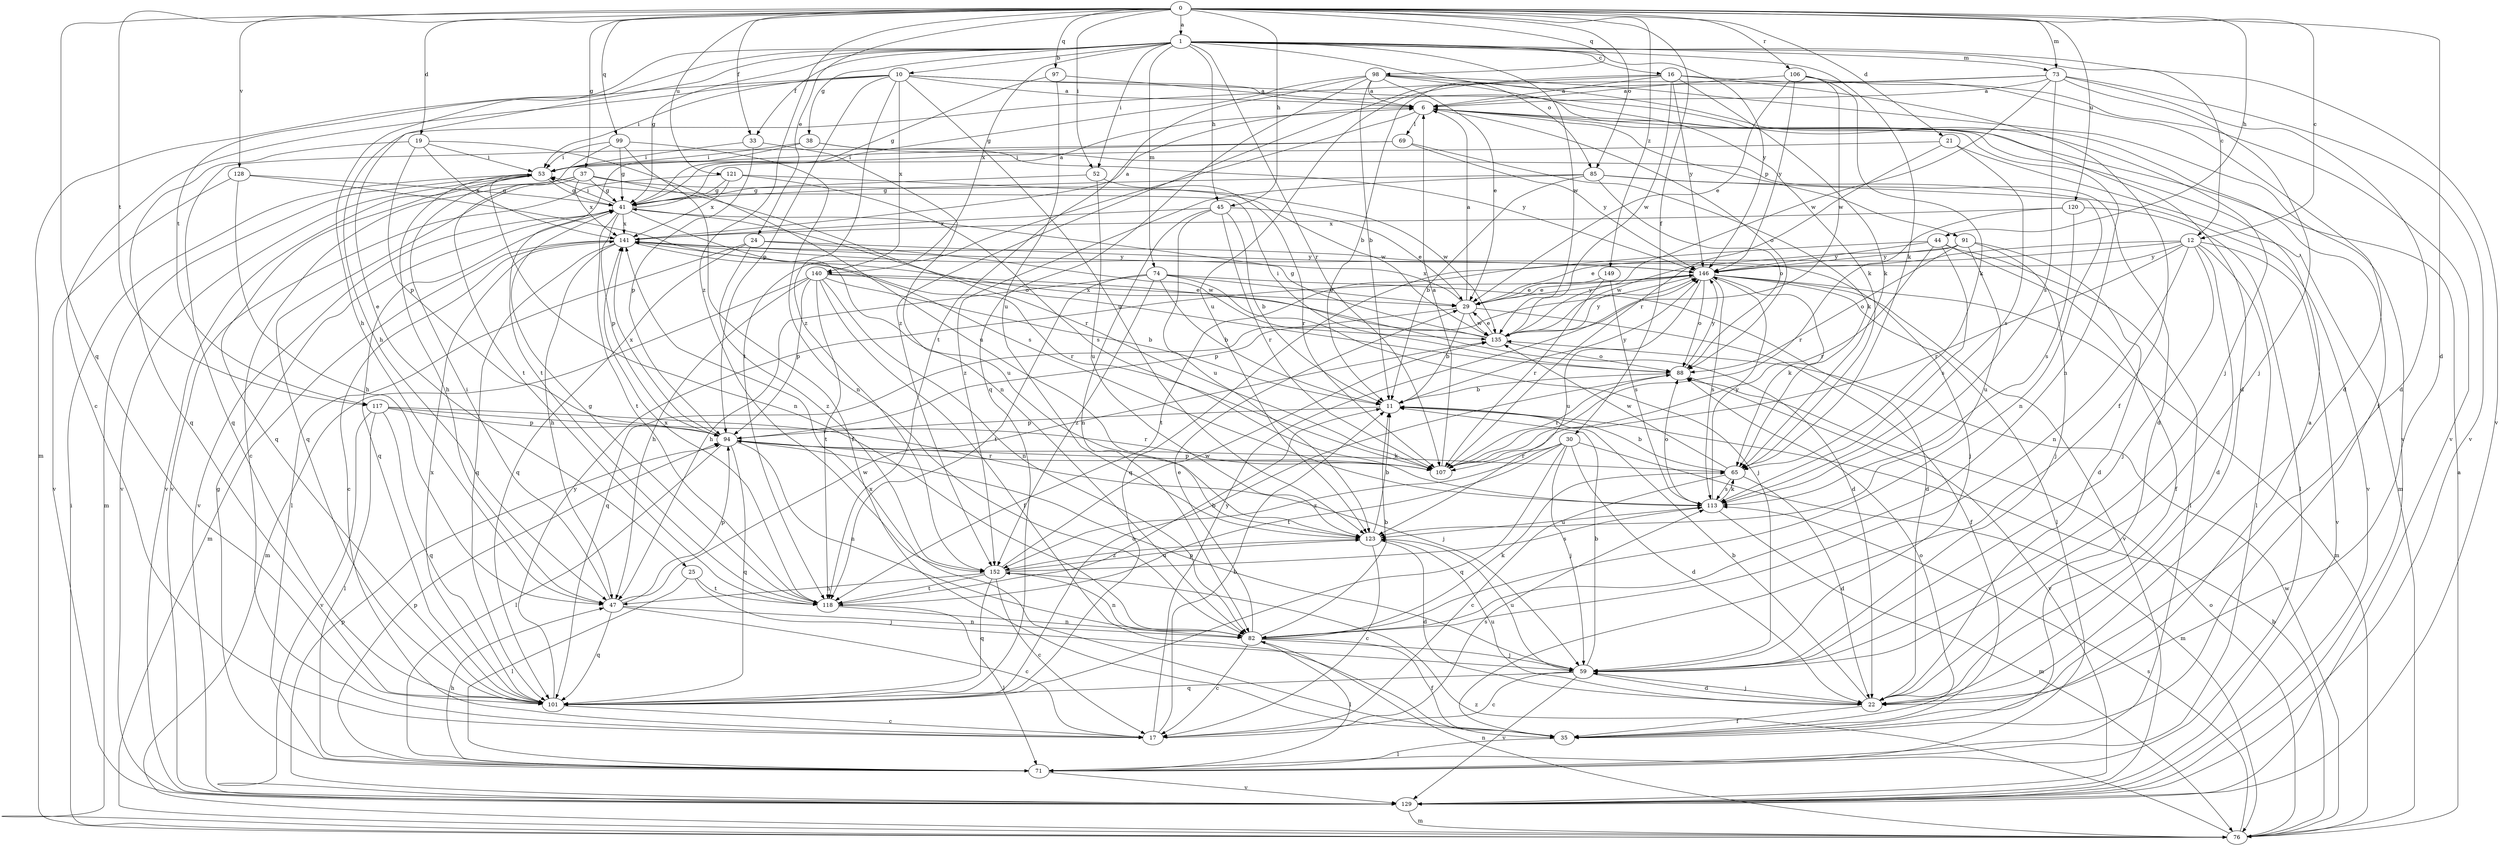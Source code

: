 strict digraph  {
0;
1;
6;
10;
11;
12;
16;
17;
19;
21;
22;
24;
25;
29;
30;
33;
35;
37;
38;
41;
44;
45;
47;
52;
53;
59;
65;
69;
71;
73;
74;
76;
82;
85;
88;
91;
94;
97;
98;
99;
101;
106;
107;
113;
117;
118;
120;
121;
123;
128;
129;
135;
140;
141;
146;
149;
152;
0 -> 1  [label=a];
0 -> 12  [label=c];
0 -> 19  [label=d];
0 -> 21  [label=d];
0 -> 22  [label=d];
0 -> 24  [label=e];
0 -> 30  [label=f];
0 -> 33  [label=f];
0 -> 37  [label=g];
0 -> 44  [label=h];
0 -> 45  [label=h];
0 -> 52  [label=i];
0 -> 73  [label=m];
0 -> 85  [label=o];
0 -> 97  [label=q];
0 -> 98  [label=q];
0 -> 99  [label=q];
0 -> 101  [label=q];
0 -> 106  [label=r];
0 -> 117  [label=t];
0 -> 120  [label=u];
0 -> 121  [label=u];
0 -> 128  [label=v];
0 -> 149  [label=z];
0 -> 152  [label=z];
1 -> 10  [label=b];
1 -> 12  [label=c];
1 -> 16  [label=c];
1 -> 25  [label=e];
1 -> 33  [label=f];
1 -> 38  [label=g];
1 -> 41  [label=g];
1 -> 45  [label=h];
1 -> 47  [label=h];
1 -> 52  [label=i];
1 -> 65  [label=k];
1 -> 73  [label=m];
1 -> 74  [label=m];
1 -> 85  [label=o];
1 -> 107  [label=r];
1 -> 117  [label=t];
1 -> 129  [label=v];
1 -> 135  [label=w];
1 -> 140  [label=x];
1 -> 146  [label=y];
6 -> 69  [label=l];
6 -> 82  [label=n];
6 -> 88  [label=o];
6 -> 91  [label=p];
6 -> 118  [label=t];
10 -> 6  [label=a];
10 -> 17  [label=c];
10 -> 22  [label=d];
10 -> 53  [label=i];
10 -> 59  [label=j];
10 -> 76  [label=m];
10 -> 94  [label=p];
10 -> 123  [label=u];
10 -> 140  [label=x];
10 -> 152  [label=z];
11 -> 94  [label=p];
11 -> 146  [label=y];
12 -> 22  [label=d];
12 -> 29  [label=e];
12 -> 59  [label=j];
12 -> 71  [label=l];
12 -> 82  [label=n];
12 -> 107  [label=r];
12 -> 118  [label=t];
12 -> 129  [label=v];
12 -> 146  [label=y];
16 -> 6  [label=a];
16 -> 22  [label=d];
16 -> 35  [label=f];
16 -> 47  [label=h];
16 -> 65  [label=k];
16 -> 123  [label=u];
16 -> 135  [label=w];
16 -> 146  [label=y];
17 -> 11  [label=b];
17 -> 113  [label=s];
17 -> 146  [label=y];
19 -> 53  [label=i];
19 -> 94  [label=p];
19 -> 101  [label=q];
19 -> 123  [label=u];
19 -> 141  [label=x];
21 -> 53  [label=i];
21 -> 76  [label=m];
21 -> 107  [label=r];
21 -> 113  [label=s];
22 -> 11  [label=b];
22 -> 35  [label=f];
22 -> 59  [label=j];
22 -> 123  [label=u];
24 -> 71  [label=l];
24 -> 101  [label=q];
24 -> 135  [label=w];
24 -> 146  [label=y];
24 -> 152  [label=z];
25 -> 59  [label=j];
25 -> 71  [label=l];
25 -> 118  [label=t];
29 -> 6  [label=a];
29 -> 11  [label=b];
29 -> 35  [label=f];
29 -> 101  [label=q];
29 -> 135  [label=w];
29 -> 141  [label=x];
29 -> 146  [label=y];
30 -> 22  [label=d];
30 -> 59  [label=j];
30 -> 76  [label=m];
30 -> 101  [label=q];
30 -> 107  [label=r];
30 -> 118  [label=t];
30 -> 152  [label=z];
33 -> 53  [label=i];
33 -> 82  [label=n];
33 -> 94  [label=p];
35 -> 6  [label=a];
35 -> 71  [label=l];
35 -> 88  [label=o];
35 -> 141  [label=x];
37 -> 17  [label=c];
37 -> 41  [label=g];
37 -> 101  [label=q];
37 -> 107  [label=r];
37 -> 129  [label=v];
37 -> 135  [label=w];
37 -> 141  [label=x];
38 -> 22  [label=d];
38 -> 53  [label=i];
38 -> 118  [label=t];
38 -> 146  [label=y];
41 -> 6  [label=a];
41 -> 53  [label=i];
41 -> 88  [label=o];
41 -> 94  [label=p];
41 -> 101  [label=q];
41 -> 118  [label=t];
41 -> 123  [label=u];
41 -> 129  [label=v];
41 -> 141  [label=x];
44 -> 35  [label=f];
44 -> 71  [label=l];
44 -> 101  [label=q];
44 -> 107  [label=r];
44 -> 113  [label=s];
44 -> 146  [label=y];
45 -> 11  [label=b];
45 -> 29  [label=e];
45 -> 82  [label=n];
45 -> 107  [label=r];
45 -> 123  [label=u];
45 -> 141  [label=x];
47 -> 17  [label=c];
47 -> 53  [label=i];
47 -> 82  [label=n];
47 -> 94  [label=p];
47 -> 101  [label=q];
47 -> 135  [label=w];
52 -> 41  [label=g];
52 -> 107  [label=r];
52 -> 123  [label=u];
53 -> 41  [label=g];
53 -> 47  [label=h];
53 -> 76  [label=m];
53 -> 82  [label=n];
53 -> 101  [label=q];
53 -> 129  [label=v];
59 -> 11  [label=b];
59 -> 17  [label=c];
59 -> 22  [label=d];
59 -> 94  [label=p];
59 -> 101  [label=q];
59 -> 123  [label=u];
59 -> 129  [label=v];
65 -> 11  [label=b];
65 -> 17  [label=c];
65 -> 22  [label=d];
65 -> 113  [label=s];
65 -> 135  [label=w];
69 -> 53  [label=i];
69 -> 65  [label=k];
69 -> 101  [label=q];
69 -> 146  [label=y];
71 -> 41  [label=g];
71 -> 47  [label=h];
71 -> 94  [label=p];
71 -> 129  [label=v];
73 -> 6  [label=a];
73 -> 11  [label=b];
73 -> 22  [label=d];
73 -> 59  [label=j];
73 -> 113  [label=s];
73 -> 129  [label=v];
73 -> 135  [label=w];
73 -> 152  [label=z];
74 -> 11  [label=b];
74 -> 22  [label=d];
74 -> 29  [label=e];
74 -> 47  [label=h];
74 -> 59  [label=j];
74 -> 118  [label=t];
74 -> 152  [label=z];
76 -> 6  [label=a];
76 -> 11  [label=b];
76 -> 53  [label=i];
76 -> 82  [label=n];
76 -> 88  [label=o];
76 -> 113  [label=s];
76 -> 135  [label=w];
76 -> 152  [label=z];
82 -> 11  [label=b];
82 -> 17  [label=c];
82 -> 29  [label=e];
82 -> 35  [label=f];
82 -> 59  [label=j];
82 -> 65  [label=k];
82 -> 71  [label=l];
85 -> 11  [label=b];
85 -> 41  [label=g];
85 -> 82  [label=n];
85 -> 88  [label=o];
85 -> 129  [label=v];
85 -> 152  [label=z];
88 -> 11  [label=b];
88 -> 53  [label=i];
88 -> 107  [label=r];
88 -> 129  [label=v];
88 -> 146  [label=y];
91 -> 22  [label=d];
91 -> 59  [label=j];
91 -> 88  [label=o];
91 -> 123  [label=u];
91 -> 135  [label=w];
91 -> 146  [label=y];
94 -> 65  [label=k];
94 -> 71  [label=l];
94 -> 82  [label=n];
94 -> 101  [label=q];
94 -> 107  [label=r];
94 -> 141  [label=x];
97 -> 6  [label=a];
97 -> 41  [label=g];
97 -> 123  [label=u];
98 -> 6  [label=a];
98 -> 11  [label=b];
98 -> 29  [label=e];
98 -> 35  [label=f];
98 -> 41  [label=g];
98 -> 65  [label=k];
98 -> 101  [label=q];
98 -> 118  [label=t];
98 -> 129  [label=v];
99 -> 35  [label=f];
99 -> 41  [label=g];
99 -> 53  [label=i];
99 -> 82  [label=n];
99 -> 118  [label=t];
101 -> 17  [label=c];
101 -> 88  [label=o];
101 -> 141  [label=x];
101 -> 146  [label=y];
106 -> 6  [label=a];
106 -> 29  [label=e];
106 -> 65  [label=k];
106 -> 129  [label=v];
106 -> 135  [label=w];
106 -> 146  [label=y];
107 -> 6  [label=a];
107 -> 94  [label=p];
113 -> 65  [label=k];
113 -> 76  [label=m];
113 -> 88  [label=o];
113 -> 123  [label=u];
113 -> 146  [label=y];
117 -> 59  [label=j];
117 -> 71  [label=l];
117 -> 94  [label=p];
117 -> 101  [label=q];
117 -> 107  [label=r];
117 -> 129  [label=v];
118 -> 11  [label=b];
118 -> 41  [label=g];
118 -> 71  [label=l];
118 -> 82  [label=n];
118 -> 141  [label=x];
120 -> 71  [label=l];
120 -> 107  [label=r];
120 -> 113  [label=s];
120 -> 141  [label=x];
121 -> 41  [label=g];
121 -> 113  [label=s];
121 -> 129  [label=v];
121 -> 135  [label=w];
121 -> 141  [label=x];
123 -> 11  [label=b];
123 -> 17  [label=c];
123 -> 22  [label=d];
123 -> 152  [label=z];
128 -> 41  [label=g];
128 -> 47  [label=h];
128 -> 113  [label=s];
128 -> 129  [label=v];
129 -> 76  [label=m];
129 -> 94  [label=p];
135 -> 29  [label=e];
135 -> 41  [label=g];
135 -> 88  [label=o];
135 -> 141  [label=x];
135 -> 146  [label=y];
140 -> 11  [label=b];
140 -> 22  [label=d];
140 -> 29  [label=e];
140 -> 35  [label=f];
140 -> 47  [label=h];
140 -> 76  [label=m];
140 -> 82  [label=n];
140 -> 94  [label=p];
140 -> 118  [label=t];
141 -> 6  [label=a];
141 -> 17  [label=c];
141 -> 47  [label=h];
141 -> 59  [label=j];
141 -> 76  [label=m];
141 -> 101  [label=q];
141 -> 107  [label=r];
141 -> 146  [label=y];
146 -> 29  [label=e];
146 -> 65  [label=k];
146 -> 71  [label=l];
146 -> 76  [label=m];
146 -> 88  [label=o];
146 -> 94  [label=p];
146 -> 113  [label=s];
146 -> 123  [label=u];
146 -> 129  [label=v];
149 -> 29  [label=e];
149 -> 107  [label=r];
149 -> 113  [label=s];
152 -> 17  [label=c];
152 -> 47  [label=h];
152 -> 82  [label=n];
152 -> 101  [label=q];
152 -> 113  [label=s];
152 -> 118  [label=t];
152 -> 123  [label=u];
152 -> 135  [label=w];
}
